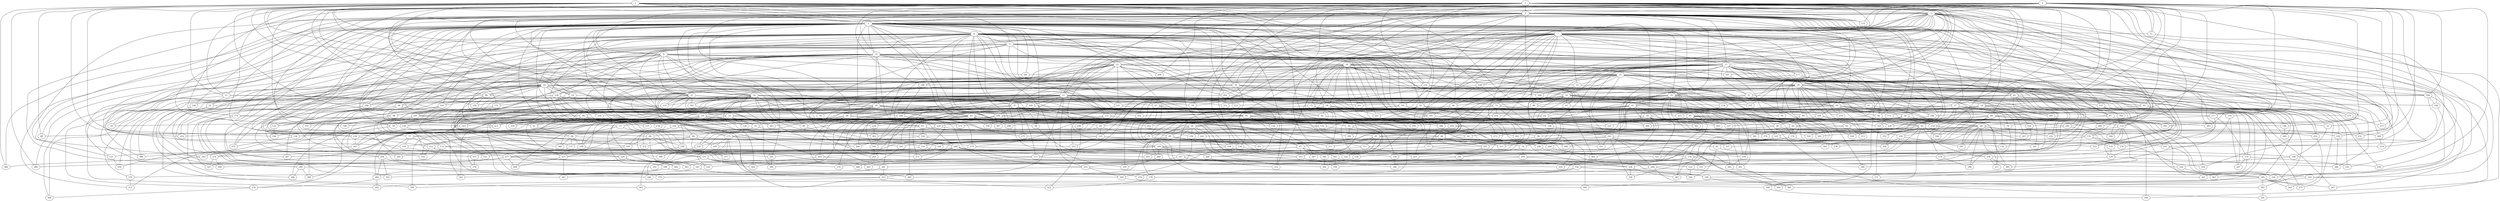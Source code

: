 strict graph "barabasi_albert_graph(400,3)" {
0;
1;
2;
3;
4;
5;
6;
7;
8;
9;
10;
11;
12;
13;
14;
15;
16;
17;
18;
19;
20;
21;
22;
23;
24;
25;
26;
27;
28;
29;
30;
31;
32;
33;
34;
35;
36;
37;
38;
39;
40;
41;
42;
43;
44;
45;
46;
47;
48;
49;
50;
51;
52;
53;
54;
55;
56;
57;
58;
59;
60;
61;
62;
63;
64;
65;
66;
67;
68;
69;
70;
71;
72;
73;
74;
75;
76;
77;
78;
79;
80;
81;
82;
83;
84;
85;
86;
87;
88;
89;
90;
91;
92;
93;
94;
95;
96;
97;
98;
99;
100;
101;
102;
103;
104;
105;
106;
107;
108;
109;
110;
111;
112;
113;
114;
115;
116;
117;
118;
119;
120;
121;
122;
123;
124;
125;
126;
127;
128;
129;
130;
131;
132;
133;
134;
135;
136;
137;
138;
139;
140;
141;
142;
143;
144;
145;
146;
147;
148;
149;
150;
151;
152;
153;
154;
155;
156;
157;
158;
159;
160;
161;
162;
163;
164;
165;
166;
167;
168;
169;
170;
171;
172;
173;
174;
175;
176;
177;
178;
179;
180;
181;
182;
183;
184;
185;
186;
187;
188;
189;
190;
191;
192;
193;
194;
195;
196;
197;
198;
199;
200;
201;
202;
203;
204;
205;
206;
207;
208;
209;
210;
211;
212;
213;
214;
215;
216;
217;
218;
219;
220;
221;
222;
223;
224;
225;
226;
227;
228;
229;
230;
231;
232;
233;
234;
235;
236;
237;
238;
239;
240;
241;
242;
243;
244;
245;
246;
247;
248;
249;
250;
251;
252;
253;
254;
255;
256;
257;
258;
259;
260;
261;
262;
263;
264;
265;
266;
267;
268;
269;
270;
271;
272;
273;
274;
275;
276;
277;
278;
279;
280;
281;
282;
283;
284;
285;
286;
287;
288;
289;
290;
291;
292;
293;
294;
295;
296;
297;
298;
299;
300;
301;
302;
303;
304;
305;
306;
307;
308;
309;
310;
311;
312;
313;
314;
315;
316;
317;
318;
319;
320;
321;
322;
323;
324;
325;
326;
327;
328;
329;
330;
331;
332;
333;
334;
335;
336;
337;
338;
339;
340;
341;
342;
343;
344;
345;
346;
347;
348;
349;
350;
351;
352;
353;
354;
355;
356;
357;
358;
359;
360;
361;
362;
363;
364;
365;
366;
367;
368;
369;
370;
371;
372;
373;
374;
375;
376;
377;
378;
379;
380;
381;
382;
383;
384;
385;
386;
387;
388;
389;
390;
391;
392;
393;
394;
395;
396;
397;
398;
399;
0 -- 3  [is_available=True, prob="0.147222489359"];
0 -- 4  [is_available=True, prob="0.450807541227"];
0 -- 138  [is_available=True, prob="0.536954247248"];
0 -- 14  [is_available=True, prob="0.345817465282"];
0 -- 18  [is_available=True, prob="0.513352794176"];
0 -- 150  [is_available=True, prob="1.0"];
0 -- 281  [is_available=True, prob="0.675028195532"];
0 -- 155  [is_available=True, prob="0.234940682729"];
0 -- 157  [is_available=True, prob="1.0"];
0 -- 289  [is_available=True, prob="0.248463208741"];
0 -- 40  [is_available=True, prob="0.976900236478"];
0 -- 171  [is_available=True, prob="1.0"];
0 -- 174  [is_available=True, prob="0.377231106827"];
0 -- 49  [is_available=True, prob="0.196181157535"];
0 -- 51  [is_available=True, prob="0.045231046331"];
0 -- 373  [is_available=True, prob="0.182456164575"];
0 -- 202  [is_available=True, prob="0.0708933886576"];
0 -- 79  [is_available=True, prob="0.969661112957"];
0 -- 88  [is_available=True, prob="1.0"];
0 -- 226  [is_available=True, prob="0.5399571283"];
0 -- 100  [is_available=True, prob="0.974142051527"];
0 -- 101  [is_available=True, prob="1.0"];
0 -- 231  [is_available=True, prob="1.0"];
0 -- 238  [is_available=True, prob="0.897375052532"];
0 -- 115  [is_available=True, prob="1.0"];
0 -- 117  [is_available=True, prob="0.25441001458"];
1 -- 3  [is_available=True, prob="0.632945719634"];
1 -- 4  [is_available=True, prob="0.937271796216"];
1 -- 7  [is_available=True, prob="0.822985552603"];
1 -- 136  [is_available=True, prob="0.352394969784"];
1 -- 11  [is_available=True, prob="1.0"];
1 -- 13  [is_available=True, prob="1.0"];
1 -- 158  [is_available=True, prob="1.0"];
1 -- 15  [is_available=True, prob="1.0"];
1 -- 131  [is_available=True, prob="0.264827521962"];
1 -- 20  [is_available=True, prob="0.00364719090779"];
1 -- 22  [is_available=True, prob="0.0665045480289"];
1 -- 26  [is_available=True, prob="1.0"];
1 -- 27  [is_available=True, prob="0.556587786429"];
1 -- 30  [is_available=True, prob="1.0"];
1 -- 161  [is_available=True, prob="0.614288390014"];
1 -- 36  [is_available=True, prob="1.0"];
1 -- 41  [is_available=True, prob="0.84738244524"];
1 -- 42  [is_available=True, prob="0.358632140321"];
1 -- 302  [is_available=True, prob="0.933561182029"];
1 -- 48  [is_available=True, prob="0.921904236084"];
1 -- 51  [is_available=True, prob="1.0"];
1 -- 53  [is_available=True, prob="1.0"];
1 -- 190  [is_available=True, prob="0.793835085078"];
1 -- 319  [is_available=True, prob="0.290550490376"];
1 -- 197  [is_available=True, prob="0.690702501116"];
1 -- 70  [is_available=True, prob="0.582807047842"];
1 -- 73  [is_available=True, prob="0.427111296428"];
1 -- 206  [is_available=True, prob="1.0"];
1 -- 88  [is_available=True, prob="1.0"];
1 -- 94  [is_available=True, prob="0.167927946535"];
1 -- 356  [is_available=True, prob="1.0"];
1 -- 115  [is_available=True, prob="0.220172588618"];
1 -- 116  [is_available=True, prob="0.170675272664"];
2 -- 384  [is_available=True, prob="0.0730971523827"];
2 -- 3  [is_available=True, prob="0.819230761333"];
2 -- 4  [is_available=True, prob="0.214370451224"];
2 -- 5  [is_available=True, prob="1.0"];
2 -- 6  [is_available=True, prob="0.778102678466"];
2 -- 8  [is_available=True, prob="0.114471326021"];
2 -- 9  [is_available=True, prob="1.0"];
2 -- 10  [is_available=True, prob="0.713165036073"];
2 -- 13  [is_available=True, prob="0.345184559752"];
2 -- 16  [is_available=True, prob="0.819094077183"];
2 -- 131  [is_available=True, prob="0.670396181303"];
2 -- 148  [is_available=True, prob="0.0850868517238"];
2 -- 280  [is_available=True, prob="0.0749310156805"];
2 -- 26  [is_available=True, prob="0.656501112296"];
2 -- 286  [is_available=True, prob="1.0"];
2 -- 305  [is_available=True, prob="0.509866903099"];
2 -- 184  [is_available=True, prob="1.0"];
2 -- 68  [is_available=True, prob="0.507468233339"];
2 -- 312  [is_available=True, prob="1.0"];
2 -- 84  [is_available=True, prob="0.468215588919"];
2 -- 94  [is_available=True, prob="0.701016120246"];
2 -- 106  [is_available=True, prob="1.0"];
2 -- 365  [is_available=True, prob="0.809201954544"];
2 -- 111  [is_available=True, prob="0.152657635565"];
2 -- 242  [is_available=True, prob="1.0"];
2 -- 124  [is_available=True, prob="0.658680858305"];
3 -- 5  [is_available=True, prob="0.629160139965"];
3 -- 6  [is_available=True, prob="0.213400105624"];
3 -- 7  [is_available=True, prob="0.210433116029"];
3 -- 137  [is_available=True, prob="0.389447109852"];
3 -- 269  [is_available=True, prob="0.310048412737"];
3 -- 14  [is_available=True, prob="1.0"];
3 -- 17  [is_available=True, prob="1.0"];
3 -- 18  [is_available=True, prob="1.0"];
3 -- 28  [is_available=True, prob="1.0"];
3 -- 32  [is_available=True, prob="0.558616055452"];
3 -- 33  [is_available=True, prob="0.411385239137"];
3 -- 162  [is_available=True, prob="0.849762258018"];
3 -- 166  [is_available=True, prob="0.347168531991"];
3 -- 46  [is_available=True, prob="0.159547167035"];
3 -- 59  [is_available=True, prob="0.851795543626"];
3 -- 67  [is_available=True, prob="0.218218541314"];
3 -- 201  [is_available=True, prob="0.220229058682"];
3 -- 334  [is_available=True, prob="0.940238374028"];
3 -- 349  [is_available=True, prob="0.619884572992"];
3 -- 351  [is_available=True, prob="0.0414106831678"];
3 -- 117  [is_available=True, prob="0.902658952965"];
3 -- 119  [is_available=True, prob="0.758722842961"];
4 -- 5  [is_available=True, prob="0.688553014439"];
4 -- 11  [is_available=True, prob="0.899155283821"];
4 -- 12  [is_available=True, prob="0.805124490437"];
4 -- 13  [is_available=True, prob="1.0"];
4 -- 365  [is_available=True, prob="1.0"];
4 -- 17  [is_available=True, prob="0.50613241031"];
4 -- 146  [is_available=True, prob="1.0"];
4 -- 21  [is_available=True, prob="0.740637127177"];
4 -- 24  [is_available=True, prob="0.27021432397"];
4 -- 282  [is_available=True, prob="0.258368554946"];
4 -- 27  [is_available=True, prob="0.821467985417"];
4 -- 285  [is_available=True, prob="0.718269834277"];
4 -- 35  [is_available=True, prob="0.398694661355"];
4 -- 36  [is_available=True, prob="0.603545723798"];
4 -- 39  [is_available=True, prob="0.791660097267"];
4 -- 180  [is_available=True, prob="1.0"];
4 -- 310  [is_available=True, prob="0.779260839289"];
4 -- 56  [is_available=True, prob="0.631156629173"];
4 -- 192  [is_available=True, prob="0.491075794682"];
4 -- 139  [is_available=True, prob="1.0"];
4 -- 196  [is_available=True, prob="0.500791307509"];
4 -- 70  [is_available=True, prob="0.972249283828"];
4 -- 225  [is_available=True, prob="0.983672799431"];
4 -- 80  [is_available=True, prob="1.0"];
4 -- 211  [is_available=True, prob="1.0"];
4 -- 343  [is_available=True, prob="0.43988624711"];
4 -- 95  [is_available=True, prob="0.777918481044"];
4 -- 97  [is_available=True, prob="0.31237652188"];
4 -- 103  [is_available=True, prob="0.0465691630239"];
4 -- 104  [is_available=True, prob="0.874757597591"];
4 -- 363  [is_available=True, prob="0.212351776254"];
4 -- 237  [is_available=True, prob="0.780097561039"];
4 -- 115  [is_available=True, prob="1.0"];
4 -- 121  [is_available=True, prob="0.195839149706"];
4 -- 255  [is_available=True, prob="1.0"];
5 -- 384  [is_available=True, prob="0.286425362178"];
5 -- 6  [is_available=True, prob="0.997442949799"];
5 -- 7  [is_available=True, prob="0.539577978731"];
5 -- 8  [is_available=True, prob="0.447229667225"];
5 -- 307  [is_available=True, prob="1.0"];
5 -- 12  [is_available=True, prob="0.125523834927"];
5 -- 258  [is_available=True, prob="0.916615506926"];
5 -- 398  [is_available=True, prob="0.0705342166504"];
5 -- 15  [is_available=True, prob="1.0"];
5 -- 16  [is_available=True, prob="1.0"];
5 -- 20  [is_available=True, prob="0.750868861247"];
5 -- 21  [is_available=True, prob="1.0"];
5 -- 22  [is_available=True, prob="0.0648827302796"];
5 -- 153  [is_available=True, prob="0.519045919654"];
5 -- 154  [is_available=True, prob="1.0"];
5 -- 158  [is_available=True, prob="0.414823348808"];
5 -- 31  [is_available=True, prob="1.0"];
5 -- 34  [is_available=True, prob="0.0848966741373"];
5 -- 35  [is_available=True, prob="0.353325112014"];
5 -- 164  [is_available=True, prob="0.164468263326"];
5 -- 38  [is_available=True, prob="0.683157059776"];
5 -- 295  [is_available=True, prob="1.0"];
5 -- 298  [is_available=True, prob="0.23373922647"];
5 -- 45  [is_available=True, prob="0.401697913125"];
5 -- 46  [is_available=True, prob="0.70734479979"];
5 -- 177  [is_available=True, prob="0.292644457999"];
5 -- 51  [is_available=True, prob="1.0"];
5 -- 52  [is_available=True, prob="1.0"];
5 -- 181  [is_available=True, prob="1.0"];
5 -- 54  [is_available=True, prob="0.931215528637"];
5 -- 314  [is_available=True, prob="1.0"];
5 -- 315  [is_available=True, prob="0.244328682124"];
5 -- 189  [is_available=True, prob="0.761894001698"];
5 -- 62  [is_available=True, prob="1.0"];
5 -- 63  [is_available=True, prob="1.0"];
5 -- 64  [is_available=True, prob="0.498598156312"];
5 -- 67  [is_available=True, prob="1.0"];
5 -- 68  [is_available=True, prob="0.227832003503"];
5 -- 202  [is_available=True, prob="0.651881915499"];
5 -- 77  [is_available=True, prob="0.373518662316"];
5 -- 78  [is_available=True, prob="1.0"];
5 -- 333  [is_available=True, prob="1.0"];
5 -- 336  [is_available=True, prob="0.149739730832"];
5 -- 224  [is_available=True, prob="0.437327683368"];
5 -- 98  [is_available=True, prob="0.921713219582"];
5 -- 99  [is_available=True, prob="0.276378084594"];
5 -- 101  [is_available=True, prob="0.691241845269"];
5 -- 230  [is_available=True, prob="0.000884960513525"];
5 -- 105  [is_available=True, prob="0.846724382487"];
5 -- 277  [is_available=True, prob="0.0544211911806"];
5 -- 109  [is_available=True, prob="0.380846546308"];
5 -- 366  [is_available=True, prob="0.940404998323"];
5 -- 174  [is_available=True, prob="0.222163325904"];
5 -- 112  [is_available=True, prob="1.0"];
5 -- 127  [is_available=True, prob="1.0"];
6 -- 8  [is_available=True, prob="0.137469377379"];
6 -- 9  [is_available=True, prob="0.851208429168"];
6 -- 10  [is_available=True, prob="0.994673124397"];
6 -- 397  [is_available=True, prob="0.604621820464"];
6 -- 143  [is_available=True, prob="1.0"];
6 -- 19  [is_available=True, prob="0.0869999056164"];
6 -- 278  [is_available=True, prob="0.0539485029524"];
6 -- 235  [is_available=True, prob="0.817977279488"];
6 -- 30  [is_available=True, prob="0.460396580086"];
6 -- 34  [is_available=True, prob="0.0819427835182"];
6 -- 163  [is_available=True, prob="1.0"];
6 -- 37  [is_available=True, prob="0.925688510435"];
6 -- 42  [is_available=True, prob="0.249951429655"];
6 -- 43  [is_available=True, prob="0.274513056995"];
6 -- 172  [is_available=True, prob="0.423253440059"];
6 -- 173  [is_available=True, prob="1.0"];
6 -- 175  [is_available=True, prob="0.962830000253"];
6 -- 200  [is_available=True, prob="1.0"];
6 -- 308  [is_available=True, prob="1.0"];
6 -- 286  [is_available=True, prob="1.0"];
6 -- 56  [is_available=True, prob="1.0"];
6 -- 61  [is_available=True, prob="0.748814874552"];
6 -- 194  [is_available=True, prob="0.986812799292"];
6 -- 199  [is_available=True, prob="0.99990111129"];
6 -- 72  [is_available=True, prob="1.0"];
6 -- 202  [is_available=True, prob="0.267911348954"];
6 -- 86  [is_available=True, prob="1.0"];
6 -- 377  [is_available=True, prob="0.550381594644"];
6 -- 223  [is_available=True, prob="0.359882871694"];
6 -- 100  [is_available=True, prob="0.370999929755"];
6 -- 229  [is_available=True, prob="0.616459601996"];
6 -- 107  [is_available=True, prob="0.829835615978"];
6 -- 275  [is_available=True, prob="0.809725006915"];
6 -- 121  [is_available=True, prob="0.889556410402"];
6 -- 251  [is_available=True, prob="1.0"];
6 -- 298  [is_available=True, prob="1.0"];
7 -- 128  [is_available=True, prob="0.606693714692"];
7 -- 391  [is_available=True, prob="1.0"];
7 -- 9  [is_available=True, prob="0.823918256104"];
7 -- 10  [is_available=True, prob="0.441029953078"];
7 -- 270  [is_available=True, prob="0.640376526486"];
7 -- 17  [is_available=True, prob="1.0"];
7 -- 22  [is_available=True, prob="0.0900129490084"];
7 -- 24  [is_available=True, prob="1.0"];
7 -- 29  [is_available=True, prob="0.667607513268"];
7 -- 42  [is_available=True, prob="1.0"];
7 -- 44  [is_available=True, prob="1.0"];
7 -- 182  [is_available=True, prob="0.819962354171"];
7 -- 57  [is_available=True, prob="0.490554592915"];
7 -- 65  [is_available=True, prob="0.902009015856"];
7 -- 72  [is_available=True, prob="0.2497796416"];
7 -- 75  [is_available=True, prob="1.0"];
7 -- 81  [is_available=True, prob="1.0"];
7 -- 210  [is_available=True, prob="0.982464480342"];
7 -- 84  [is_available=True, prob="0.653453649872"];
7 -- 86  [is_available=True, prob="0.853795152555"];
7 -- 145  [is_available=True, prob="0.692664168033"];
7 -- 106  [is_available=True, prob="0.803479976484"];
7 -- 108  [is_available=True, prob="1.0"];
7 -- 110  [is_available=True, prob="0.837762179354"];
7 -- 113  [is_available=True, prob="0.925964172563"];
7 -- 114  [is_available=True, prob="1.0"];
7 -- 373  [is_available=True, prob="1.0"];
7 -- 125  [is_available=True, prob="0.357999650951"];
7 -- 126  [is_available=True, prob="1.0"];
8 -- 64  [is_available=True, prob="0.0897487247324"];
8 -- 48  [is_available=True, prob="0.449451268822"];
8 -- 131  [is_available=True, prob="0.29620365393"];
8 -- 76  [is_available=True, prob="0.983361313383"];
8 -- 74  [is_available=True, prob="1.0"];
8 -- 12  [is_available=True, prob="0.61397358321"];
8 -- 290  [is_available=True, prob="0.90437962896"];
8 -- 16  [is_available=True, prob="1.0"];
8 -- 274  [is_available=True, prob="0.423142585034"];
8 -- 355  [is_available=True, prob="0.48073399691"];
8 -- 21  [is_available=True, prob="0.736077054175"];
8 -- 246  [is_available=True, prob="0.292797235002"];
8 -- 279  [is_available=True, prob="0.0644244156091"];
8 -- 389  [is_available=True, prob="0.0306246295136"];
9 -- 168  [is_available=True, prob="1.0"];
9 -- 396  [is_available=True, prob="1.0"];
9 -- 266  [is_available=True, prob="1.0"];
9 -- 255  [is_available=True, prob="0.184898718175"];
9 -- 141  [is_available=True, prob="1.0"];
9 -- 206  [is_available=True, prob="0.226849026327"];
9 -- 15  [is_available=True, prob="1.0"];
9 -- 287  [is_available=True, prob="1.0"];
9 -- 275  [is_available=True, prob="0.131913264612"];
9 -- 213  [is_available=True, prob="0.695120138635"];
9 -- 219  [is_available=True, prob="1.0"];
9 -- 95  [is_available=True, prob="0.386540879509"];
10 -- 11  [is_available=True, prob="0.240800517333"];
10 -- 14  [is_available=True, prob="1.0"];
10 -- 144  [is_available=True, prob="0.716507248402"];
10 -- 151  [is_available=True, prob="0.150339398418"];
10 -- 33  [is_available=True, prob="0.125410154172"];
10 -- 290  [is_available=True, prob="0.0264912139383"];
10 -- 38  [is_available=True, prob="1.0"];
10 -- 176  [is_available=True, prob="1.0"];
10 -- 48  [is_available=True, prob="0.101723166767"];
10 -- 314  [is_available=True, prob="1.0"];
10 -- 318  [is_available=True, prob="0.272158308505"];
10 -- 65  [is_available=True, prob="0.169622825441"];
10 -- 332  [is_available=True, prob="0.787022515414"];
10 -- 350  [is_available=True, prob="0.9269769179"];
10 -- 105  [is_available=True, prob="0.277174176552"];
10 -- 236  [is_available=True, prob="0.645291820153"];
10 -- 112  [is_available=True, prob="1.0"];
10 -- 248  [is_available=True, prob="0.70005929519"];
10 -- 126  [is_available=True, prob="0.342161049338"];
11 -- 137  [is_available=True, prob="0.67090755879"];
11 -- 273  [is_available=True, prob="1.0"];
11 -- 18  [is_available=True, prob="0.804076030379"];
11 -- 19  [is_available=True, prob="0.573134004249"];
11 -- 148  [is_available=True, prob="1.0"];
11 -- 28  [is_available=True, prob="0.388534681344"];
11 -- 159  [is_available=True, prob="0.31681901227"];
11 -- 160  [is_available=True, prob="0.497793028025"];
11 -- 163  [is_available=True, prob="0.683785425598"];
11 -- 39  [is_available=True, prob="0.99085733966"];
11 -- 311  [is_available=True, prob="0.800025704384"];
11 -- 185  [is_available=True, prob="0.347231499428"];
11 -- 66  [is_available=True, prob="1.0"];
11 -- 67  [is_available=True, prob="1.0"];
11 -- 327  [is_available=True, prob="0.712238564598"];
11 -- 335  [is_available=True, prob="0.5637557021"];
11 -- 83  [is_available=True, prob="0.990197208559"];
11 -- 84  [is_available=True, prob="1.0"];
11 -- 345  [is_available=True, prob="0.0971703099832"];
11 -- 346  [is_available=True, prob="0.523963721022"];
11 -- 348  [is_available=True, prob="0.75186117687"];
11 -- 378  [is_available=True, prob="0.911954958794"];
11 -- 359  [is_available=True, prob="0.140049604581"];
11 -- 233  [is_available=True, prob="1.0"];
11 -- 241  [is_available=True, prob="0.768964600437"];
11 -- 250  [is_available=True, prob="0.509628933816"];
11 -- 379  [is_available=True, prob="0.551146648845"];
11 -- 253  [is_available=True, prob="0.687357898021"];
12 -- 133  [is_available=True, prob="0.0434067824289"];
12 -- 135  [is_available=True, prob="0.688180275659"];
12 -- 141  [is_available=True, prob="0.232338603054"];
12 -- 25  [is_available=True, prob="0.526490781599"];
12 -- 161  [is_available=True, prob="1.0"];
12 -- 37  [is_available=True, prob="0.955784367532"];
12 -- 167  [is_available=True, prob="0.438145101641"];
12 -- 304  [is_available=True, prob="1.0"];
12 -- 53  [is_available=True, prob="0.941523054326"];
12 -- 57  [is_available=True, prob="0.869447274875"];
12 -- 190  [is_available=True, prob="0.153677512903"];
12 -- 206  [is_available=True, prob="0.217318852627"];
12 -- 212  [is_available=True, prob="0.119278195211"];
12 -- 352  [is_available=True, prob="0.352629365172"];
12 -- 225  [is_available=True, prob="0.866780653814"];
12 -- 103  [is_available=True, prob="0.145618010292"];
12 -- 236  [is_available=True, prob="0.705161343259"];
12 -- 244  [is_available=True, prob="0.42456349468"];
12 -- 122  [is_available=True, prob="0.315554215838"];
13 -- 23  [is_available=True, prob="0.628231668532"];
13 -- 60  [is_available=True, prob="0.630700245224"];
13 -- 125  [is_available=True, prob="0.318344752625"];
13 -- 382  [is_available=True, prob="0.0383208915671"];
14 -- 160  [is_available=True, prob="0.498181068655"];
14 -- 171  [is_available=True, prob="1.0"];
14 -- 178  [is_available=True, prob="0.670137655372"];
14 -- 89  [is_available=True, prob="0.622352601776"];
15 -- 20  [is_available=True, prob="0.965352054434"];
15 -- 23  [is_available=True, prob="0.145753211932"];
15 -- 24  [is_available=True, prob="1.0"];
15 -- 29  [is_available=True, prob="0.583214891925"];
15 -- 393  [is_available=True, prob="0.222786832764"];
15 -- 177  [is_available=True, prob="0.496039351947"];
15 -- 183  [is_available=True, prob="1.0"];
15 -- 186  [is_available=True, prob="0.583005580071"];
15 -- 187  [is_available=True, prob="0.491752577268"];
15 -- 322  [is_available=True, prob="0.854950581246"];
15 -- 69  [is_available=True, prob="0.33350884235"];
15 -- 326  [is_available=True, prob="0.597674901196"];
15 -- 203  [is_available=True, prob="0.28594994805"];
15 -- 214  [is_available=True, prob="0.0198864180284"];
15 -- 92  [is_available=True, prob="0.100587552324"];
15 -- 221  [is_available=True, prob="0.470367412706"];
15 -- 122  [is_available=True, prob="0.36426237669"];
15 -- 123  [is_available=True, prob="0.453681917526"];
15 -- 126  [is_available=True, prob="0.150935580769"];
15 -- 127  [is_available=True, prob="1.0"];
16 -- 328  [is_available=True, prob="0.346550043207"];
16 -- 352  [is_available=True, prob="0.778028893169"];
16 -- 229  [is_available=True, prob="0.334127421838"];
16 -- 38  [is_available=True, prob="1.0"];
16 -- 139  [is_available=True, prob="0.675185738852"];
16 -- 301  [is_available=True, prob="1.0"];
16 -- 79  [is_available=True, prob="0.652543385116"];
16 -- 40  [is_available=True, prob="0.266175212884"];
16 -- 351  [is_available=True, prob="1.0"];
16 -- 244  [is_available=True, prob="0.988850399195"];
16 -- 23  [is_available=True, prob="0.903637256057"];
16 -- 120  [is_available=True, prob="0.552780139064"];
16 -- 343  [is_available=True, prob="0.0461582806233"];
16 -- 186  [is_available=True, prob="1.0"];
16 -- 347  [is_available=True, prob="0.251779604431"];
16 -- 325  [is_available=True, prob="0.531460601917"];
16 -- 61  [is_available=True, prob="1.0"];
16 -- 133  [is_available=True, prob="0.0182730475404"];
17 -- 132  [is_available=True, prob="0.945587830797"];
17 -- 134  [is_available=True, prob="0.0976473126881"];
17 -- 136  [is_available=True, prob="0.532391380036"];
17 -- 137  [is_available=True, prob="1.0"];
17 -- 269  [is_available=True, prob="1.0"];
17 -- 399  [is_available=True, prob="0.388345872093"];
17 -- 19  [is_available=True, prob="0.014376389999"];
17 -- 25  [is_available=True, prob="1.0"];
17 -- 27  [is_available=True, prob="0.598475726456"];
17 -- 159  [is_available=True, prob="1.0"];
17 -- 288  [is_available=True, prob="0.293758201069"];
17 -- 161  [is_available=True, prob="0.184656181534"];
17 -- 294  [is_available=True, prob="1.0"];
17 -- 40  [is_available=True, prob="0.947039480339"];
17 -- 300  [is_available=True, prob="1.0"];
17 -- 303  [is_available=True, prob="1.0"];
17 -- 177  [is_available=True, prob="0.683476424092"];
17 -- 50  [is_available=True, prob="0.854890276084"];
17 -- 31  [is_available=True, prob="0.595602512896"];
17 -- 321  [is_available=True, prob="1.0"];
17 -- 76  [is_available=True, prob="0.685568769085"];
17 -- 342  [is_available=True, prob="0.406317659321"];
17 -- 97  [is_available=True, prob="0.72055877225"];
17 -- 231  [is_available=True, prob="0.74118197913"];
17 -- 361  [is_available=True, prob="0.486477983023"];
17 -- 147  [is_available=True, prob="0.252877636162"];
17 -- 376  [is_available=True, prob="0.793978929581"];
18 -- 240  [is_available=True, prob="0.477326588235"];
18 -- 165  [is_available=True, prob="0.71675677256"];
18 -- 167  [is_available=True, prob="0.729760432132"];
18 -- 172  [is_available=True, prob="0.943433299608"];
18 -- 45  [is_available=True, prob="0.172793342425"];
18 -- 208  [is_available=True, prob="0.995148513921"];
18 -- 323  [is_available=True, prob="0.562198886396"];
18 -- 203  [is_available=True, prob="0.43645693366"];
18 -- 247  [is_available=True, prob="1.0"];
18 -- 376  [is_available=True, prob="0.757501686587"];
19 -- 132  [is_available=True, prob="0.138446405816"];
19 -- 337  [is_available=True, prob="1.0"];
19 -- 268  [is_available=True, prob="0.948128917285"];
19 -- 399  [is_available=True, prob="0.82263859409"];
19 -- 52  [is_available=True, prob="0.835161849197"];
19 -- 85  [is_available=True, prob="1.0"];
19 -- 55  [is_available=True, prob="1.0"];
19 -- 184  [is_available=True, prob="0.840240908706"];
19 -- 380  [is_available=True, prob="0.443447909827"];
19 -- 149  [is_available=True, prob="0.184876885517"];
20 -- 32  [is_available=True, prob="0.406339069449"];
20 -- 37  [is_available=True, prob="0.217271819043"];
20 -- 181  [is_available=True, prob="0.600194997193"];
20 -- 328  [is_available=True, prob="1.0"];
20 -- 85  [is_available=True, prob="0.503155030924"];
20 -- 375  [is_available=True, prob="0.638774154695"];
21 -- 133  [is_available=True, prob="1.0"];
21 -- 160  [is_available=True, prob="0.9676628093"];
21 -- 354  [is_available=True, prob="0.695118753744"];
21 -- 353  [is_available=True, prob="0.424213779836"];
21 -- 142  [is_available=True, prob="1.0"];
21 -- 146  [is_available=True, prob="0.12040389871"];
21 -- 372  [is_available=True, prob="0.244494997363"];
21 -- 357  [is_available=True, prob="1.0"];
21 -- 342  [is_available=True, prob="1.0"];
21 -- 87  [is_available=True, prob="0.464836041001"];
21 -- 120  [is_available=True, prob="1.0"];
21 -- 154  [is_available=True, prob="0.309649736547"];
21 -- 91  [is_available=True, prob="0.170941890451"];
21 -- 29  [is_available=True, prob="0.427139744436"];
21 -- 101  [is_available=True, prob="1.0"];
22 -- 256  [is_available=True, prob="0.514253497103"];
22 -- 36  [is_available=True, prob="0.67788996875"];
22 -- 374  [is_available=True, prob="1.0"];
22 -- 91  [is_available=True, prob="0.681306904414"];
22 -- 221  [is_available=True, prob="0.7880771397"];
23 -- 276  [is_available=True, prob="0.243312203196"];
23 -- 366  [is_available=True, prob="0.334361290849"];
24 -- 64  [is_available=True, prob="1.0"];
24 -- 353  [is_available=True, prob="0.169392824013"];
24 -- 395  [is_available=True, prob="0.401058122165"];
24 -- 75  [is_available=True, prob="1.0"];
24 -- 168  [is_available=True, prob="0.00977728322823"];
24 -- 169  [is_available=True, prob="0.204639131123"];
24 -- 234  [is_available=True, prob="1.0"];
24 -- 43  [is_available=True, prob="0.63966688758"];
24 -- 77  [is_available=True, prob="1.0"];
24 -- 356  [is_available=True, prob="0.599949225155"];
24 -- 271  [is_available=True, prob="0.853681131547"];
24 -- 116  [is_available=True, prob="0.913409548085"];
24 -- 312  [is_available=True, prob="1.0"];
24 -- 25  [is_available=True, prob="0.0680167508286"];
24 -- 58  [is_available=True, prob="0.151207437893"];
24 -- 47  [is_available=True, prob="0.190552531708"];
24 -- 28  [is_available=True, prob="0.597493101941"];
24 -- 157  [is_available=True, prob="0.910173182515"];
25 -- 128  [is_available=True, prob="0.365784198932"];
25 -- 192  [is_available=True, prob="0.160867395349"];
25 -- 226  [is_available=True, prob="1.0"];
25 -- 266  [is_available=True, prob="1.0"];
25 -- 228  [is_available=True, prob="0.277377955883"];
25 -- 165  [is_available=True, prob="0.918599234888"];
25 -- 102  [is_available=True, prob="0.966503335385"];
25 -- 71  [is_available=True, prob="0.612298503693"];
25 -- 106  [is_available=True, prob="0.0177657296171"];
25 -- 215  [is_available=True, prob="0.56479507221"];
25 -- 303  [is_available=True, prob="0.175558901858"];
25 -- 151  [is_available=True, prob="0.0964955973919"];
25 -- 57  [is_available=True, prob="0.0394277983917"];
25 -- 26  [is_available=True, prob="1.0"];
25 -- 154  [is_available=True, prob="0.130916633603"];
25 -- 190  [is_available=True, prob="0.590133864938"];
26 -- 32  [is_available=True, prob="1.0"];
26 -- 35  [is_available=True, prob="0.793175074639"];
26 -- 100  [is_available=True, prob="1.0"];
26 -- 360  [is_available=True, prob="1.0"];
26 -- 169  [is_available=True, prob="1.0"];
26 -- 162  [is_available=True, prob="1.0"];
26 -- 93  [is_available=True, prob="0.358051258303"];
26 -- 49  [is_available=True, prob="1.0"];
26 -- 311  [is_available=True, prob="0.733532925941"];
26 -- 187  [is_available=True, prob="0.854209558059"];
26 -- 61  [is_available=True, prob="0.761768689379"];
26 -- 222  [is_available=True, prob="0.964608574551"];
26 -- 31  [is_available=True, prob="1.0"];
27 -- 320  [is_available=True, prob="0.72748958832"];
27 -- 252  [is_available=True, prob="0.376850263958"];
27 -- 394  [is_available=True, prob="1.0"];
27 -- 375  [is_available=True, prob="0.76746710828"];
27 -- 54  [is_available=True, prob="0.0292530710216"];
27 -- 55  [is_available=True, prob="0.551724384664"];
27 -- 220  [is_available=True, prob="1.0"];
28 -- 33  [is_available=True, prob="1.0"];
28 -- 71  [is_available=True, prob="0.755297878825"];
28 -- 92  [is_available=True, prob="1.0"];
28 -- 78  [is_available=True, prob="0.57678953133"];
28 -- 216  [is_available=True, prob="0.725759203003"];
28 -- 210  [is_available=True, prob="0.974964003543"];
28 -- 211  [is_available=True, prob="0.0789869256164"];
28 -- 218  [is_available=True, prob="1.0"];
28 -- 219  [is_available=True, prob="0.204478182234"];
28 -- 60  [is_available=True, prob="0.124713889233"];
28 -- 221  [is_available=True, prob="0.0693614455042"];
28 -- 30  [is_available=True, prob="0.552365341368"];
29 -- 39  [is_available=True, prob="0.587916960859"];
29 -- 76  [is_available=True, prob="0.0571670276634"];
29 -- 45  [is_available=True, prob="0.337422112264"];
29 -- 336  [is_available=True, prob="0.80903814788"];
29 -- 50  [is_available=True, prob="0.242318507806"];
29 -- 239  [is_available=True, prob="1.0"];
29 -- 92  [is_available=True, prob="1.0"];
29 -- 254  [is_available=True, prob="0.135359035573"];
29 -- 63  [is_available=True, prob="0.743178920894"];
30 -- 387  [is_available=True, prob="0.0083347697778"];
31 -- 41  [is_available=True, prob="1.0"];
31 -- 140  [is_available=True, prob="0.515933211492"];
31 -- 180  [is_available=True, prob="1.0"];
31 -- 380  [is_available=True, prob="0.857543754227"];
32 -- 258  [is_available=True, prob="1.0"];
32 -- 394  [is_available=True, prob="0.48015612292"];
32 -- 195  [is_available=True, prob="1.0"];
32 -- 72  [is_available=True, prob="1.0"];
32 -- 74  [is_available=True, prob="0.222015795858"];
32 -- 43  [is_available=True, prob="0.364491547838"];
32 -- 44  [is_available=True, prob="0.138555868095"];
32 -- 141  [is_available=True, prob="1.0"];
32 -- 47  [is_available=True, prob="0.600944498158"];
32 -- 80  [is_available=True, prob="1.0"];
32 -- 104  [is_available=True, prob="0.455522161655"];
32 -- 107  [is_available=True, prob="0.402354913368"];
32 -- 381  [is_available=True, prob="0.276120765311"];
32 -- 90  [is_available=True, prob="0.0400099381114"];
32 -- 222  [is_available=True, prob="0.418153692258"];
32 -- 255  [is_available=True, prob="0.919622611594"];
33 -- 34  [is_available=True, prob="0.217301892532"];
33 -- 338  [is_available=True, prob="0.738841059741"];
33 -- 50  [is_available=True, prob="1.0"];
33 -- 55  [is_available=True, prob="0.847913774249"];
33 -- 120  [is_available=True, prob="0.587266406667"];
35 -- 387  [is_available=True, prob="0.281656169772"];
35 -- 41  [is_available=True, prob="0.311382445286"];
35 -- 44  [is_available=True, prob="0.623168357151"];
35 -- 175  [is_available=True, prob="0.351876314438"];
35 -- 52  [is_available=True, prob="0.0946067097351"];
35 -- 309  [is_available=True, prob="0.467456248783"];
35 -- 66  [is_available=True, prob="0.590429766514"];
35 -- 75  [is_available=True, prob="0.725228157206"];
35 -- 80  [is_available=True, prob="0.900280308588"];
35 -- 82  [is_available=True, prob="1.0"];
35 -- 341  [is_available=True, prob="1.0"];
35 -- 98  [is_available=True, prob="1.0"];
35 -- 227  [is_available=True, prob="0.314010247519"];
35 -- 361  [is_available=True, prob="1.0"];
35 -- 234  [is_available=True, prob="0.938381171187"];
35 -- 238  [is_available=True, prob="0.0758637559701"];
35 -- 111  [is_available=True, prob="0.140855693332"];
35 -- 114  [is_available=True, prob="0.706270627755"];
35 -- 374  [is_available=True, prob="0.118373367571"];
36 -- 114  [is_available=True, prob="0.324294842141"];
36 -- 307  [is_available=True, prob="0.454305686479"];
36 -- 372  [is_available=True, prob="0.0533351563718"];
36 -- 344  [is_available=True, prob="0.0316889177454"];
36 -- 185  [is_available=True, prob="1.0"];
36 -- 59  [is_available=True, prob="1.0"];
36 -- 93  [is_available=True, prob="0.757085543103"];
37 -- 98  [is_available=True, prob="1.0"];
37 -- 99  [is_available=True, prob="0.799959105651"];
37 -- 102  [is_available=True, prob="0.420943157252"];
37 -- 370  [is_available=True, prob="1.0"];
37 -- 194  [is_available=True, prob="0.79772235777"];
37 -- 143  [is_available=True, prob="1.0"];
37 -- 113  [is_available=True, prob="1.0"];
37 -- 306  [is_available=True, prob="0.616006861175"];
37 -- 277  [is_available=True, prob="0.0306636820115"];
37 -- 87  [is_available=True, prob="0.440457856572"];
37 -- 216  [is_available=True, prob="0.0523027334322"];
37 -- 134  [is_available=True, prob="0.524579922717"];
37 -- 390  [is_available=True, prob="0.0498441397926"];
38 -- 228  [is_available=True, prob="0.342894944782"];
38 -- 174  [is_available=True, prob="0.440210271959"];
38 -- 287  [is_available=True, prob="1.0"];
38 -- 69  [is_available=True, prob="1.0"];
39 -- 260  [is_available=True, prob="0.0397766923345"];
39 -- 327  [is_available=True, prob="0.792838815947"];
39 -- 265  [is_available=True, prob="0.0422826194463"];
39 -- 332  [is_available=True, prob="0.511241324757"];
39 -- 305  [is_available=True, prob="1.0"];
39 -- 53  [is_available=True, prob="0.446335153771"];
39 -- 250  [is_available=True, prob="1.0"];
39 -- 58  [is_available=True, prob="0.633313381194"];
39 -- 59  [is_available=True, prob="1.0"];
39 -- 94  [is_available=True, prob="1.0"];
39 -- 213  [is_available=True, prob="0.329097723318"];
40 -- 168  [is_available=True, prob="0.171173545833"];
40 -- 245  [is_available=True, prob="0.671936904358"];
41 -- 292  [is_available=True, prob="0.79433498672"];
41 -- 267  [is_available=True, prob="1.0"];
41 -- 49  [is_available=True, prob="0.674699820692"];
41 -- 82  [is_available=True, prob="1.0"];
41 -- 254  [is_available=True, prob="1.0"];
41 -- 54  [is_available=True, prob="0.495327182469"];
41 -- 280  [is_available=True, prob="0.640892888118"];
41 -- 283  [is_available=True, prob="0.197811360831"];
41 -- 62  [is_available=True, prob="0.640022203597"];
42 -- 66  [is_available=True, prob="0.0445174454135"];
42 -- 165  [is_available=True, prob="0.826726000942"];
42 -- 193  [is_available=True, prob="1.0"];
42 -- 135  [is_available=True, prob="1.0"];
42 -- 46  [is_available=True, prob="1.0"];
42 -- 240  [is_available=True, prob="0.94408411475"];
42 -- 118  [is_available=True, prob="0.798669442993"];
42 -- 350  [is_available=True, prob="0.256200149715"];
43 -- 362  [is_available=True, prob="0.894149220582"];
43 -- 172  [is_available=True, prob="0.629190335461"];
43 -- 62  [is_available=True, prob="0.601008558023"];
44 -- 97  [is_available=True, prob="0.733985536665"];
44 -- 169  [is_available=True, prob="1.0"];
44 -- 170  [is_available=True, prob="0.486542882243"];
44 -- 299  [is_available=True, prob="0.251519618526"];
44 -- 210  [is_available=True, prob="0.838171683236"];
44 -- 47  [is_available=True, prob="0.356991013809"];
44 -- 178  [is_available=True, prob="0.961737056886"];
44 -- 149  [is_available=True, prob="0.634855957222"];
44 -- 119  [is_available=True, prob="1.0"];
44 -- 56  [is_available=True, prob="1.0"];
44 -- 313  [is_available=True, prob="0.581197756296"];
44 -- 207  [is_available=True, prob="0.269472751311"];
44 -- 318  [is_available=True, prob="0.0571110945827"];
45 -- 320  [is_available=True, prob="0.388718686881"];
45 -- 129  [is_available=True, prob="0.030184841325"];
45 -- 99  [is_available=True, prob="1.0"];
45 -- 359  [is_available=True, prob="1.0"];
45 -- 201  [is_available=True, prob="0.507518104695"];
45 -- 397  [is_available=True, prob="0.270732232731"];
45 -- 78  [is_available=True, prob="1.0"];
45 -- 369  [is_available=True, prob="0.229015148575"];
45 -- 209  [is_available=True, prob="0.339529407797"];
45 -- 215  [is_available=True, prob="0.622841241651"];
45 -- 90  [is_available=True, prob="1.0"];
45 -- 219  [is_available=True, prob="1.0"];
45 -- 124  [is_available=True, prob="1.0"];
45 -- 197  [is_available=True, prob="1.0"];
46 -- 194  [is_available=True, prob="0.0901104434997"];
46 -- 292  [is_available=True, prob="0.787514670478"];
46 -- 264  [is_available=True, prob="0.374261455015"];
46 -- 181  [is_available=True, prob="0.06255868295"];
46 -- 214  [is_available=True, prob="0.841596655324"];
47 -- 262  [is_available=True, prob="0.243950261485"];
47 -- 73  [is_available=True, prob="0.0770989305357"];
47 -- 298  [is_available=True, prob="0.193013692126"];
47 -- 237  [is_available=True, prob="1.0"];
47 -- 79  [is_available=True, prob="0.858731283201"];
47 -- 176  [is_available=True, prob="1.0"];
47 -- 209  [is_available=True, prob="1.0"];
47 -- 341  [is_available=True, prob="0.977731655027"];
47 -- 118  [is_available=True, prob="1.0"];
47 -- 119  [is_available=True, prob="0.0200184512519"];
47 -- 217  [is_available=True, prob="0.750203096608"];
47 -- 123  [is_available=True, prob="1.0"];
47 -- 60  [is_available=True, prob="0.643055526731"];
47 -- 93  [is_available=True, prob="1.0"];
47 -- 63  [is_available=True, prob="1.0"];
48 -- 356  [is_available=True, prob="0.180123309404"];
48 -- 70  [is_available=True, prob="0.620969631528"];
48 -- 105  [is_available=True, prob="0.423530986384"];
48 -- 396  [is_available=True, prob="0.663234013805"];
48 -- 89  [is_available=True, prob="0.62933171731"];
48 -- 252  [is_available=True, prob="0.995001126961"];
49 -- 369  [is_available=True, prob="0.560019890717"];
49 -- 245  [is_available=True, prob="0.636857273408"];
49 -- 58  [is_available=True, prob="0.364301246443"];
50 -- 317  [is_available=True, prob="0.299206032314"];
50 -- 350  [is_available=True, prob="0.747697255667"];
51 -- 310  [is_available=True, prob="0.674366688537"];
52 -- 96  [is_available=True, prob="0.616185870936"];
53 -- 199  [is_available=True, prob="1.0"];
54 -- 321  [is_available=True, prob="0.626119867376"];
54 -- 262  [is_available=True, prob="0.669013222084"];
54 -- 395  [is_available=True, prob="0.311848167786"];
54 -- 73  [is_available=True, prob="0.429906133864"];
54 -- 215  [is_available=True, prob="1.0"];
54 -- 188  [is_available=True, prob="0.618744954105"];
54 -- 381  [is_available=True, prob="0.670095598514"];
55 -- 68  [is_available=True, prob="1.0"];
55 -- 69  [is_available=True, prob="0.906594533388"];
55 -- 358  [is_available=True, prob="1.0"];
56 -- 83  [is_available=True, prob="0.56803415875"];
56 -- 65  [is_available=True, prob="0.391388276712"];
57 -- 371  [is_available=True, prob="0.546820471677"];
57 -- 294  [is_available=True, prob="0.0517340961931"];
58 -- 391  [is_available=True, prob="0.635301077084"];
58 -- 81  [is_available=True, prob="0.302895247787"];
58 -- 103  [is_available=True, prob="0.636087850979"];
58 -- 167  [is_available=True, prob="0.992887974197"];
58 -- 273  [is_available=True, prob="0.903616541213"];
59 -- 256  [is_available=True, prob="1.0"];
59 -- 301  [is_available=True, prob="1.0"];
59 -- 125  [is_available=True, prob="1.0"];
60 -- 256  [is_available=True, prob="0.47312787328"];
60 -- 289  [is_available=True, prob="1.0"];
60 -- 71  [is_available=True, prob="0.424709391436"];
60 -- 188  [is_available=True, prob="1.0"];
60 -- 85  [is_available=True, prob="0.0620656235446"];
60 -- 86  [is_available=True, prob="0.683945777957"];
60 -- 201  [is_available=True, prob="0.393631084757"];
60 -- 89  [is_available=True, prob="0.836214099122"];
61 -- 130  [is_available=True, prob="0.588343411437"];
61 -- 88  [is_available=True, prob="0.997434617132"];
61 -- 284  [is_available=True, prob="0.590430212284"];
62 -- 163  [is_available=True, prob="0.48625349752"];
62 -- 291  [is_available=True, prob="0.63197727488"];
63 -- 128  [is_available=True, prob="0.2912463199"];
63 -- 224  [is_available=True, prob="0.978904931145"];
63 -- 82  [is_available=True, prob="0.176627918773"];
63 -- 124  [is_available=True, prob="1.0"];
65 -- 358  [is_available=True, prob="0.988675011616"];
65 -- 326  [is_available=True, prob="0.764966111375"];
65 -- 252  [is_available=True, prob="1.0"];
65 -- 108  [is_available=True, prob="0.0153653714216"];
65 -- 398  [is_available=True, prob="1.0"];
65 -- 152  [is_available=True, prob="0.592117525926"];
65 -- 348  [is_available=True, prob="1.0"];
65 -- 90  [is_available=True, prob="0.560181658939"];
65 -- 155  [is_available=True, prob="0.958756435909"];
65 -- 220  [is_available=True, prob="0.194678748158"];
65 -- 158  [is_available=True, prob="0.579037476037"];
66 -- 320  [is_available=True, prob="0.940588739456"];
66 -- 324  [is_available=True, prob="0.034723388502"];
66 -- 198  [is_available=True, prob="0.917759142591"];
66 -- 231  [is_available=True, prob="0.93117615046"];
66 -- 297  [is_available=True, prob="0.862254670174"];
66 -- 140  [is_available=True, prob="1.0"];
66 -- 270  [is_available=True, prob="0.241455104206"];
66 -- 338  [is_available=True, prob="1.0"];
66 -- 302  [is_available=True, prob="0.10600762587"];
66 -- 217  [is_available=True, prob="0.503207167595"];
66 -- 315  [is_available=True, prob="0.330486949927"];
67 -- 330  [is_available=True, prob="0.319146734159"];
67 -- 204  [is_available=True, prob="1.0"];
67 -- 116  [is_available=True, prob="0.934303258494"];
67 -- 91  [is_available=True, prob="1.0"];
69 -- 395  [is_available=True, prob="0.477840056631"];
69 -- 205  [is_available=True, prob="0.593569666636"];
69 -- 144  [is_available=True, prob="0.637938735127"];
69 -- 372  [is_available=True, prob="0.905880491169"];
69 -- 156  [is_available=True, prob="0.0156225864162"];
70 -- 109  [is_available=True, prob="0.18029977249"];
71 -- 112  [is_available=True, prob="0.0150966881287"];
71 -- 74  [is_available=True, prob="0.122314769904"];
72 -- 279  [is_available=True, prob="0.436392662815"];
72 -- 227  [is_available=True, prob="0.704828421382"];
72 -- 230  [is_available=True, prob="0.434170020212"];
72 -- 241  [is_available=True, prob="0.761571804366"];
72 -- 77  [is_available=True, prob="1.0"];
72 -- 81  [is_available=True, prob="0.327255402446"];
72 -- 117  [is_available=True, prob="0.787281297932"];
72 -- 183  [is_available=True, prob="0.510338468636"];
72 -- 317  [is_available=True, prob="0.509857686697"];
72 -- 254  [is_available=True, prob="0.118369787811"];
73 -- 96  [is_available=True, prob="0.771795665958"];
73 -- 153  [is_available=True, prob="0.654968524303"];
74 -- 136  [is_available=True, prob="0.0571708434513"];
74 -- 264  [is_available=True, prob="0.123238257762"];
75 -- 193  [is_available=True, prob="0.228814936732"];
75 -- 132  [is_available=True, prob="0.416052859348"];
75 -- 389  [is_available=True, prob="0.513858942831"];
77 -- 144  [is_available=True, prob="1.0"];
77 -- 296  [is_available=True, prob="0.384155017193"];
77 -- 244  [is_available=True, prob="0.0448416577062"];
77 -- 212  [is_available=True, prob="0.570186694884"];
78 -- 388  [is_available=True, prob="0.835121026718"];
79 -- 198  [is_available=True, prob="0.810108387862"];
80 -- 83  [is_available=True, prob="0.204447873471"];
80 -- 127  [is_available=True, prob="0.125864649262"];
81 -- 130  [is_available=True, prob="1.0"];
81 -- 329  [is_available=True, prob="1.0"];
81 -- 111  [is_available=True, prob="0.351521300167"];
81 -- 211  [is_available=True, prob="0.400360795562"];
81 -- 87  [is_available=True, prob="1.0"];
81 -- 367  [is_available=True, prob="0.193464469736"];
81 -- 361  [is_available=True, prob="0.856184883161"];
82 -- 104  [is_available=True, prob="0.228725117616"];
82 -- 340  [is_available=True, prob="0.906929034974"];
83 -- 176  [is_available=True, prob="0.469606275287"];
83 -- 164  [is_available=True, prob="1.0"];
83 -- 269  [is_available=True, prob="1.0"];
84 -- 96  [is_available=True, prob="0.575532185542"];
84 -- 129  [is_available=True, prob="0.104683410499"];
84 -- 232  [is_available=True, prob="1.0"];
84 -- 237  [is_available=True, prob="0.0942816704668"];
84 -- 213  [is_available=True, prob="0.183554988147"];
85 -- 195  [is_available=True, prob="0.492482825688"];
85 -- 260  [is_available=True, prob="1.0"];
85 -- 293  [is_available=True, prob="0.705385216852"];
85 -- 393  [is_available=True, prob="0.375245116721"];
85 -- 109  [is_available=True, prob="1.0"];
85 -- 150  [is_available=True, prob="1.0"];
85 -- 282  [is_available=True, prob="0.483810107079"];
85 -- 95  [is_available=True, prob="1.0"];
86 -- 296  [is_available=True, prob="0.942837193501"];
86 -- 110  [is_available=True, prob="0.0528453345011"];
86 -- 187  [is_available=True, prob="0.40274064917"];
87 -- 263  [is_available=True, prob="0.499835859976"];
87 -- 143  [is_available=True, prob="0.0278690928025"];
87 -- 214  [is_available=True, prob="0.252925766703"];
87 -- 282  [is_available=True, prob="0.518245289623"];
87 -- 367  [is_available=True, prob="1.0"];
87 -- 118  [is_available=True, prob="0.753509340304"];
88 -- 326  [is_available=True, prob="0.189059738647"];
88 -- 182  [is_available=True, prob="1.0"];
88 -- 230  [is_available=True, prob="0.100704071351"];
88 -- 297  [is_available=True, prob="1.0"];
88 -- 365  [is_available=True, prob="0.0410220693486"];
88 -- 340  [is_available=True, prob="1.0"];
88 -- 278  [is_available=True, prob="0.216516600057"];
89 -- 364  [is_available=True, prob="1.0"];
89 -- 236  [is_available=True, prob="0.5097388263"];
89 -- 185  [is_available=True, prob="0.771455711419"];
89 -- 218  [is_available=True, prob="0.45472105337"];
90 -- 157  [is_available=True, prob="0.835304948148"];
91 -- 134  [is_available=True, prob="0.658972281554"];
91 -- 209  [is_available=True, prob="0.292817409886"];
91 -- 138  [is_available=True, prob="1.0"];
91 -- 367  [is_available=True, prob="0.652650953593"];
91 -- 145  [is_available=True, prob="0.0720749543039"];
91 -- 189  [is_available=True, prob="1.0"];
92 -- 166  [is_available=True, prob="1.0"];
93 -- 140  [is_available=True, prob="1.0"];
93 -- 313  [is_available=True, prob="0.930645636075"];
93 -- 381  [is_available=True, prob="0.565309767846"];
94 -- 110  [is_available=True, prob="0.420250088218"];
95 -- 204  [is_available=True, prob="0.285078897424"];
95 -- 108  [is_available=True, prob="0.0691850049137"];
96 -- 389  [is_available=True, prob="1.0"];
96 -- 173  [is_available=True, prob="0.855419838168"];
96 -- 149  [is_available=True, prob="0.914979132366"];
96 -- 383  [is_available=True, prob="0.236332778927"];
97 -- 266  [is_available=True, prob="1.0"];
97 -- 148  [is_available=True, prob="0.517786382853"];
97 -- 196  [is_available=True, prob="0.771644759468"];
98 -- 122  [is_available=True, prob="1.0"];
99 -- 147  [is_available=True, prob="0.350780190996"];
100 -- 233  [is_available=True, prob="0.650218220405"];
100 -- 180  [is_available=True, prob="0.161926454315"];
100 -- 247  [is_available=True, prob="0.792837987811"];
100 -- 191  [is_available=True, prob="1.0"];
101 -- 195  [is_available=True, prob="0.173291299788"];
101 -- 102  [is_available=True, prob="0.997794335184"];
101 -- 300  [is_available=True, prob="0.88688604881"];
101 -- 251  [is_available=True, prob="1.0"];
102 -- 335  [is_available=True, prob="0.35519764274"];
103 -- 293  [is_available=True, prob="0.609842251738"];
103 -- 135  [is_available=True, prob="0.223411070376"];
103 -- 296  [is_available=True, prob="0.0280752068999"];
103 -- 173  [is_available=True, prob="1.0"];
103 -- 156  [is_available=True, prob="0.334608783548"];
104 -- 289  [is_available=True, prob="0.966607358384"];
104 -- 227  [is_available=True, prob="0.962768713286"];
104 -- 200  [is_available=True, prob="0.770146966268"];
104 -- 170  [is_available=True, prob="1.0"];
104 -- 305  [is_available=True, prob="0.101885929576"];
104 -- 152  [is_available=True, prob="0.744306395907"];
105 -- 354  [is_available=True, prob="0.853989160867"];
105 -- 107  [is_available=True, prob="1.0"];
105 -- 364  [is_available=True, prob="0.157076849067"];
106 -- 166  [is_available=True, prob="1.0"];
106 -- 171  [is_available=True, prob="0.820814344331"];
106 -- 273  [is_available=True, prob="0.0934657850104"];
107 -- 193  [is_available=True, prob="1.0"];
107 -- 196  [is_available=True, prob="1.0"];
107 -- 151  [is_available=True, prob="0.31344974288"];
107 -- 123  [is_available=True, prob="0.750509354265"];
108 -- 385  [is_available=True, prob="0.61091914287"];
108 -- 217  [is_available=True, prob="0.410621469832"];
109 -- 179  [is_available=True, prob="0.495623445629"];
109 -- 121  [is_available=True, prob="0.736874726266"];
109 -- 153  [is_available=True, prob="1.0"];
109 -- 159  [is_available=True, prob="1.0"];
110 -- 145  [is_available=True, prob="0.373616967948"];
110 -- 142  [is_available=True, prob="1.0"];
111 -- 147  [is_available=True, prob="1.0"];
111 -- 223  [is_available=True, prob="0.930134205268"];
112 -- 113  [is_available=True, prob="0.0509784683359"];
112 -- 308  [is_available=True, prob="0.495707766449"];
113 -- 226  [is_available=True, prob="1.0"];
113 -- 183  [is_available=True, prob="1.0"];
113 -- 152  [is_available=True, prob="1.0"];
113 -- 189  [is_available=True, prob="0.577621564873"];
114 -- 224  [is_available=True, prob="0.867925192021"];
114 -- 259  [is_available=True, prob="0.390817280211"];
114 -- 394  [is_available=True, prob="0.630563068371"];
114 -- 333  [is_available=True, prob="0.290057083369"];
114 -- 281  [is_available=True, prob="0.0433617884784"];
116 -- 385  [is_available=True, prob="0.679497855529"];
116 -- 207  [is_available=True, prob="0.448972423841"];
117 -- 129  [is_available=True, prob="0.42405215034"];
117 -- 130  [is_available=True, prob="1.0"];
117 -- 170  [is_available=True, prob="0.117888607814"];
118 -- 291  [is_available=True, prob="1.0"];
118 -- 265  [is_available=True, prob="0.00588999053558"];
118 -- 331  [is_available=True, prob="1.0"];
118 -- 218  [is_available=True, prob="1.0"];
119 -- 225  [is_available=True, prob="0.92368280188"];
121 -- 354  [is_available=True, prob="0.133247756732"];
122 -- 184  [is_available=True, prob="0.311379882725"];
124 -- 275  [is_available=True, prob="1.0"];
125 -- 164  [is_available=True, prob="0.695576504064"];
125 -- 232  [is_available=True, prob="1.0"];
125 -- 333  [is_available=True, prob="0.884583882749"];
125 -- 264  [is_available=True, prob="0.697361539812"];
126 -- 258  [is_available=True, prob="0.56222543043"];
126 -- 336  [is_available=True, prob="1.0"];
126 -- 146  [is_available=True, prob="0.841331214053"];
126 -- 179  [is_available=True, prob="0.424238621155"];
126 -- 340  [is_available=True, prob="0.24367049501"];
126 -- 278  [is_available=True, prob="1.0"];
127 -- 272  [is_available=True, prob="0.836038149794"];
127 -- 162  [is_available=True, prob="0.444276384109"];
127 -- 299  [is_available=True, prob="0.205302640234"];
127 -- 274  [is_available=True, prob="0.450699544794"];
127 -- 191  [is_available=True, prob="0.711869898389"];
128 -- 288  [is_available=True, prob="1.0"];
129 -- 257  [is_available=True, prob="0.916303483013"];
129 -- 329  [is_available=True, prob="0.435350421815"];
129 -- 175  [is_available=True, prob="0.0666846822916"];
131 -- 294  [is_available=True, prob="0.310474138269"];
131 -- 142  [is_available=True, prob="0.770256430155"];
131 -- 242  [is_available=True, prob="0.505935347206"];
131 -- 150  [is_available=True, prob="0.609172682468"];
132 -- 261  [is_available=True, prob="0.755681685418"];
132 -- 239  [is_available=True, prob="0.672821160921"];
133 -- 138  [is_available=True, prob="0.548457608477"];
135 -- 139  [is_available=True, prob="0.539560490846"];
136 -- 235  [is_available=True, prob="0.486638867791"];
137 -- 155  [is_available=True, prob="0.354980425743"];
137 -- 303  [is_available=True, prob="0.107872321929"];
138 -- 345  [is_available=True, prob="0.19915294835"];
139 -- 288  [is_available=True, prob="0.0244532413609"];
139 -- 360  [is_available=True, prob="0.933767086362"];
141 -- 232  [is_available=True, prob="0.681582638212"];
141 -- 299  [is_available=True, prob="1.0"];
141 -- 182  [is_available=True, prob="1.0"];
143 -- 248  [is_available=True, prob="0.439848557029"];
143 -- 241  [is_available=True, prob="1.0"];
144 -- 257  [is_available=True, prob="1.0"];
146 -- 276  [is_available=True, prob="1.0"];
147 -- 370  [is_available=True, prob="0.902550898817"];
147 -- 156  [is_available=True, prob="0.149907138672"];
148 -- 240  [is_available=True, prob="0.975512717943"];
149 -- 346  [is_available=True, prob="0.00810062820472"];
149 -- 357  [is_available=True, prob="1.0"];
150 -- 257  [is_available=True, prob="0.829204418773"];
150 -- 281  [is_available=True, prob="0.277000245338"];
150 -- 249  [is_available=True, prob="0.840153487361"];
152 -- 204  [is_available=True, prob="0.104914957799"];
152 -- 245  [is_available=True, prob="0.756428442955"];
153 -- 368  [is_available=True, prob="1.0"];
153 -- 304  [is_available=True, prob="0.303516606837"];
153 -- 370  [is_available=True, prob="0.582016944437"];
153 -- 316  [is_available=True, prob="0.822105244719"];
154 -- 251  [is_available=True, prob="0.901742690874"];
155 -- 260  [is_available=True, prob="1.0"];
155 -- 197  [is_available=True, prob="0.106652665282"];
155 -- 270  [is_available=True, prob="0.146500279196"];
155 -- 191  [is_available=True, prob="0.809902374384"];
156 -- 259  [is_available=True, prob="1.0"];
156 -- 371  [is_available=True, prob="0.267326520943"];
156 -- 178  [is_available=True, prob="0.988187812832"];
156 -- 276  [is_available=True, prob="0.617482909526"];
157 -- 287  [is_available=True, prob="0.76084679974"];
157 -- 199  [is_available=True, prob="0.913536990419"];
158 -- 267  [is_available=True, prob="0.801889617819"];
158 -- 212  [is_available=True, prob="0.867798166203"];
159 -- 188  [is_available=True, prob="0.0601214848909"];
160 -- 208  [is_available=True, prob="0.684801192677"];
160 -- 291  [is_available=True, prob="0.20987408313"];
161 -- 283  [is_available=True, prob="0.302269042578"];
162 -- 337  [is_available=True, prob="0.901377974105"];
164 -- 295  [is_available=True, prob="0.840184024887"];
165 -- 179  [is_available=True, prob="1.0"];
166 -- 200  [is_available=True, prob="0.380873168528"];
166 -- 203  [is_available=True, prob="0.76002694744"];
168 -- 325  [is_available=True, prob="0.367977883453"];
169 -- 397  [is_available=True, prob="0.369730757102"];
169 -- 280  [is_available=True, prob="0.450265002546"];
169 -- 313  [is_available=True, prob="0.877570940732"];
169 -- 349  [is_available=True, prob="0.436528811323"];
170 -- 192  [is_available=True, prob="0.304237638803"];
170 -- 323  [is_available=True, prob="0.506999365453"];
170 -- 207  [is_available=True, prob="1.0"];
171 -- 379  [is_available=True, prob="1.0"];
171 -- 388  [is_available=True, prob="0.334061977966"];
172 -- 325  [is_available=True, prob="0.982750074298"];
172 -- 242  [is_available=True, prob="0.684424479504"];
172 -- 343  [is_available=True, prob="0.433759749974"];
173 -- 378  [is_available=True, prob="0.0352056291492"];
174 -- 272  [is_available=True, prob="0.0636242255672"];
174 -- 316  [is_available=True, prob="0.590660923246"];
174 -- 285  [is_available=True, prob="0.80501162133"];
175 -- 357  [is_available=True, prob="1.0"];
175 -- 205  [is_available=True, prob="0.126816389466"];
175 -- 208  [is_available=True, prob="0.891673769758"];
175 -- 377  [is_available=True, prob="1.0"];
175 -- 186  [is_available=True, prob="0.337618565089"];
175 -- 253  [is_available=True, prob="0.19664826794"];
176 -- 261  [is_available=True, prob="0.319369856435"];
176 -- 238  [is_available=True, prob="0.488851637843"];
176 -- 339  [is_available=True, prob="0.148065656176"];
177 -- 279  [is_available=True, prob="0.918096505768"];
177 -- 353  [is_available=True, prob="1.0"];
178 -- 322  [is_available=True, prob="0.47402609686"];
179 -- 198  [is_available=True, prob="0.487565737306"];
180 -- 383  [is_available=True, prob="0.28665595015"];
181 -- 352  [is_available=True, prob="1.0"];
181 -- 341  [is_available=True, prob="0.308833225094"];
181 -- 346  [is_available=True, prob="1.0"];
181 -- 220  [is_available=True, prob="0.115730395674"];
183 -- 355  [is_available=True, prob="0.00100495248057"];
183 -- 369  [is_available=True, prob="1.0"];
185 -- 290  [is_available=True, prob="0.14876751306"];
186 -- 368  [is_available=True, prob="1.0"];
186 -- 259  [is_available=True, prob="0.557057806738"];
186 -- 293  [is_available=True, prob="0.714943162096"];
186 -- 271  [is_available=True, prob="0.738080621295"];
186 -- 246  [is_available=True, prob="0.340777765051"];
186 -- 216  [is_available=True, prob="0.303033789845"];
187 -- 223  [is_available=True, prob="0.00256084138722"];
189 -- 234  [is_available=True, prob="1.0"];
189 -- 345  [is_available=True, prob="0.973784558528"];
189 -- 284  [is_available=True, prob="0.0880702964366"];
190 -- 228  [is_available=True, prob="0.632020471322"];
190 -- 342  [is_available=True, prob="0.190881037864"];
191 -- 334  [is_available=True, prob="0.269035551867"];
194 -- 385  [is_available=True, prob="0.236381742119"];
194 -- 263  [is_available=True, prob="1.0"];
194 -- 359  [is_available=True, prob="1.0"];
194 -- 271  [is_available=True, prob="0.00795594479515"];
194 -- 243  [is_available=True, prob="1.0"];
194 -- 229  [is_available=True, prob="0.770869742732"];
195 -- 243  [is_available=True, prob="1.0"];
197 -- 304  [is_available=True, prob="0.0724089575079"];
199 -- 324  [is_available=True, prob="0.854441480022"];
200 -- 312  [is_available=True, prob="0.395361957244"];
201 -- 392  [is_available=True, prob="1.0"];
202 -- 263  [is_available=True, prob="0.590569637522"];
202 -- 233  [is_available=True, prob="1.0"];
202 -- 311  [is_available=True, prob="0.325261143286"];
202 -- 250  [is_available=True, prob="0.726738656436"];
203 -- 205  [is_available=True, prob="0.294884699391"];
203 -- 302  [is_available=True, prob="0.0281193152858"];
203 -- 339  [is_available=True, prob="1.0"];
203 -- 309  [is_available=True, prob="0.37824791892"];
203 -- 248  [is_available=True, prob="0.040133543958"];
203 -- 317  [is_available=True, prob="0.0363839931524"];
203 -- 351  [is_available=True, prob="0.175318339972"];
209 -- 277  [is_available=True, prob="1.0"];
209 -- 222  [is_available=True, prob="1.0"];
212 -- 265  [is_available=True, prob="0.830420871202"];
212 -- 332  [is_available=True, prob="0.0954138446092"];
212 -- 377  [is_available=True, prob="1.0"];
213 -- 267  [is_available=True, prob="0.602358533687"];
214 -- 327  [is_available=True, prob="1.0"];
214 -- 308  [is_available=True, prob="1.0"];
216 -- 261  [is_available=True, prob="1.0"];
219 -- 301  [is_available=True, prob="0.941705982259"];
220 -- 358  [is_available=True, prob="0.208961502896"];
220 -- 297  [is_available=True, prob="0.0610579778008"];
220 -- 363  [is_available=True, prob="0.903257137995"];
221 -- 380  [is_available=True, prob="0.738012029923"];
222 -- 344  [is_available=True, prob="1.0"];
224 -- 274  [is_available=True, prob="1.0"];
224 -- 239  [is_available=True, prob="0.896634295422"];
227 -- 347  [is_available=True, prob="0.760344264448"];
227 -- 268  [is_available=True, prob="1.0"];
228 -- 235  [is_available=True, prob="0.993099383242"];
228 -- 272  [is_available=True, prob="0.194120599121"];
228 -- 243  [is_available=True, prob="0.211088734504"];
229 -- 292  [is_available=True, prob="1.0"];
229 -- 314  [is_available=True, prob="0.957015047983"];
230 -- 374  [is_available=True, prob="0.895826837312"];
235 -- 323  [is_available=True, prob="0.601832129553"];
235 -- 246  [is_available=True, prob="0.449068124262"];
235 -- 249  [is_available=True, prob="0.477315274689"];
236 -- 328  [is_available=True, prob="0.0222098057832"];
236 -- 295  [is_available=True, prob="0.72573772485"];
239 -- 398  [is_available=True, prob="1.0"];
241 -- 347  [is_available=True, prob="0.364647663498"];
241 -- 253  [is_available=True, prob="1.0"];
242 -- 283  [is_available=True, prob="0.861470994869"];
242 -- 319  [is_available=True, prob="1.0"];
244 -- 355  [is_available=True, prob="0.69302241439"];
244 -- 249  [is_available=True, prob="0.938164582016"];
244 -- 284  [is_available=True, prob="0.685411575728"];
245 -- 393  [is_available=True, prob="0.58979445381"];
245 -- 375  [is_available=True, prob="0.876248488594"];
245 -- 344  [is_available=True, prob="0.346735013919"];
245 -- 247  [is_available=True, prob="0.869686122605"];
245 -- 382  [is_available=True, prob="1.0"];
245 -- 383  [is_available=True, prob="0.297538165305"];
248 -- 386  [is_available=True, prob="0.56696235964"];
248 -- 310  [is_available=True, prob="0.566131508975"];
248 -- 379  [is_available=True, prob="0.288256358948"];
249 -- 300  [is_available=True, prob="0.830855661416"];
251 -- 262  [is_available=True, prob="0.285586065621"];
253 -- 348  [is_available=True, prob="1.0"];
253 -- 399  [is_available=True, prob="0.132704866219"];
256 -- 368  [is_available=True, prob="1.0"];
256 -- 337  [is_available=True, prob="1.0"];
257 -- 324  [is_available=True, prob="0.265211733752"];
257 -- 268  [is_available=True, prob="1.0"];
257 -- 285  [is_available=True, prob="0.638872472336"];
257 -- 286  [is_available=True, prob="0.020517313227"];
258 -- 306  [is_available=True, prob="0.118559780658"];
259 -- 309  [is_available=True, prob="1.0"];
260 -- 362  [is_available=True, prob="0.485733862885"];
261 -- 307  [is_available=True, prob="0.731032098233"];
263 -- 360  [is_available=True, prob="0.207437326384"];
263 -- 330  [is_available=True, prob="0.81598859244"];
264 -- 318  [is_available=True, prob="1.0"];
264 -- 330  [is_available=True, prob="1.0"];
266 -- 331  [is_available=True, prob="1.0"];
267 -- 366  [is_available=True, prob="0.0412088376933"];
269 -- 319  [is_available=True, prob="0.852803878133"];
274 -- 316  [is_available=True, prob="1.0"];
274 -- 321  [is_available=True, prob="0.154943054044"];
276 -- 315  [is_available=True, prob="1.0"];
279 -- 373  [is_available=True, prob="0.106955202717"];
281 -- 392  [is_available=True, prob="0.98006477446"];
282 -- 384  [is_available=True, prob="0.621296899243"];
283 -- 362  [is_available=True, prob="1.0"];
284 -- 376  [is_available=True, prob="1.0"];
284 -- 382  [is_available=True, prob="0.594717552317"];
285 -- 306  [is_available=True, prob="0.290873753115"];
285 -- 388  [is_available=True, prob="1.0"];
289 -- 335  [is_available=True, prob="1.0"];
291 -- 386  [is_available=True, prob="1.0"];
295 -- 390  [is_available=True, prob="0.836617665555"];
296 -- 331  [is_available=True, prob="0.45032684259"];
299 -- 322  [is_available=True, prob="0.707611014399"];
305 -- 329  [is_available=True, prob="0.732070906529"];
305 -- 338  [is_available=True, prob="1.0"];
310 -- 386  [is_available=True, prob="1.0"];
324 -- 334  [is_available=True, prob="1.0"];
325 -- 371  [is_available=True, prob="0.6854837682"];
328 -- 363  [is_available=True, prob="0.822669910801"];
328 -- 364  [is_available=True, prob="0.772285600518"];
338 -- 339  [is_available=True, prob="1.0"];
338 -- 387  [is_available=True, prob="0.718698831346"];
342 -- 390  [is_available=True, prob="0.477258130557"];
346 -- 392  [is_available=True, prob="0.251733614951"];
348 -- 349  [is_available=True, prob="1.0"];
357 -- 378  [is_available=True, prob="1.0"];
376 -- 396  [is_available=True, prob="0.540159960598"];
383 -- 391  [is_available=True, prob="0.538685273315"];
}
